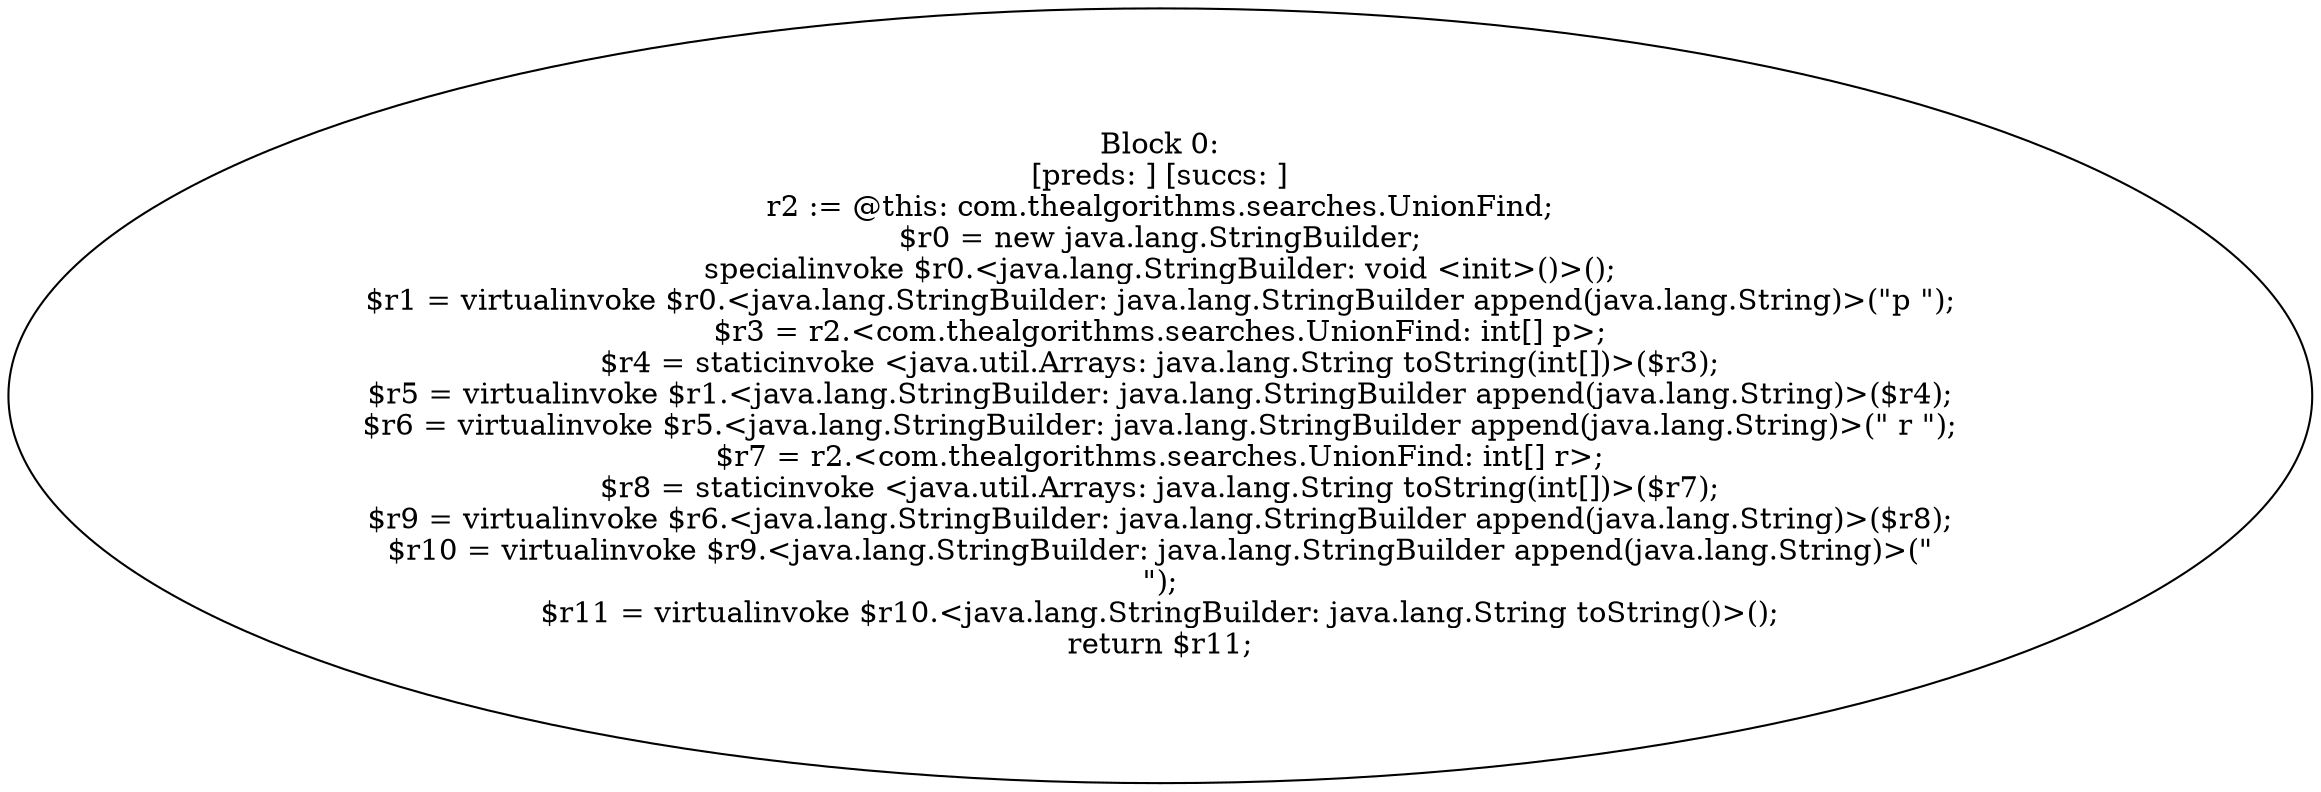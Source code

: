 digraph "unitGraph" {
    "Block 0:
[preds: ] [succs: ]
r2 := @this: com.thealgorithms.searches.UnionFind;
$r0 = new java.lang.StringBuilder;
specialinvoke $r0.<java.lang.StringBuilder: void <init>()>();
$r1 = virtualinvoke $r0.<java.lang.StringBuilder: java.lang.StringBuilder append(java.lang.String)>(\"p \");
$r3 = r2.<com.thealgorithms.searches.UnionFind: int[] p>;
$r4 = staticinvoke <java.util.Arrays: java.lang.String toString(int[])>($r3);
$r5 = virtualinvoke $r1.<java.lang.StringBuilder: java.lang.StringBuilder append(java.lang.String)>($r4);
$r6 = virtualinvoke $r5.<java.lang.StringBuilder: java.lang.StringBuilder append(java.lang.String)>(\" r \");
$r7 = r2.<com.thealgorithms.searches.UnionFind: int[] r>;
$r8 = staticinvoke <java.util.Arrays: java.lang.String toString(int[])>($r7);
$r9 = virtualinvoke $r6.<java.lang.StringBuilder: java.lang.StringBuilder append(java.lang.String)>($r8);
$r10 = virtualinvoke $r9.<java.lang.StringBuilder: java.lang.StringBuilder append(java.lang.String)>(\"\n\");
$r11 = virtualinvoke $r10.<java.lang.StringBuilder: java.lang.String toString()>();
return $r11;
"
}
